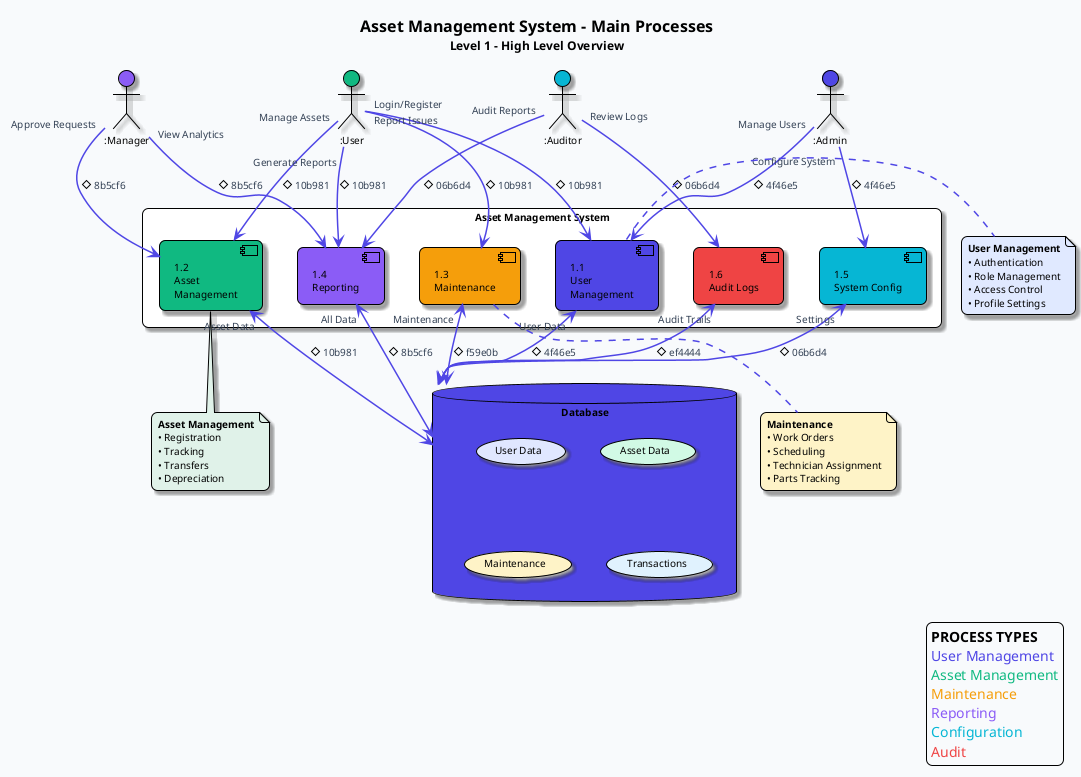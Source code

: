 @startuml Level 1 - Main Processes

' === Theme & Styling ===
!theme plain
skinparam backgroundColor #f8fafc
skinparam defaultFontName 'Segoe UI', 'Arial', sans-serif
skinparam defaultFontSize 10
skinparam roundCorner 12
skinparam shadowing true
skinparam shadowingColor #e2e8f0
skinparam shadowingDelta 3
skinparam ArrowColor #4f46e5
skinparam ArrowThickness 1.5
skinparam ArrowFontStyle normal
skinparam ArrowFontColor #334155

' === Color Palette ===
!define PRIMARY #4f46e5
!define SECONDARY #10b981
!define ACCENT #f59e0b
!define DANGER #ef4444
!define SUCCESS #10b981
!define WARNING #f59e0b
!define INFO #3b82f6
!define LIGHT #f8fafc
!define DARK #1e293b
!define BORDER #e2e8f0

' === Title ===
title
<size:16><b>Asset Management System - Main Processes</b></size>
<size:12>Level 1 - High Level Overview</size>
end title

' === Actors ===
actor ":User" as user #10b981
actor ":Admin" as admin #4f46e5
actor ":Manager" as manager #8b5cf6
actor ":Auditor" as auditor #06b6d4

' === Database ===
database "Database" as db #4f46e5 {
  (User Data) #e0e7ff
  (Asset Data) #d1fae5
  (Maintenance) #fef3c7
  (Transactions) #e0f2fe
}

' === Main Processes ===
rectangle "Asset Management System" #ffffff {
  [1.1\nUser\nManagement] as um #4f46e5
  [1.2\nAsset\nManagement] as am #10b981
  [1.3\nMaintenance] as mm #f59e0b
  [1.4\nReporting] as rep #8b5cf6
  [1.5\nSystem Config] as sc #06b6d4
  [1.6\nAudit Logs] as al #ef4444
}

' === User Flows ===
user --> um : "Login/Register" #10b981
user --> am : "Manage Assets" #10b981
user --> mm : "Report Issues" #10b981
user --> rep : "Generate Reports" #10b981

admin --> um : "Manage Users" #4f46e5
admin --> sc : "Configure System" #4f46e5

manager --> am : "Approve Requests" #8b5cf6
manager --> rep : "View Analytics" #8b5cf6

auditor --> al : "Review Logs" #06b6d4
auditor --> rep : "Audit Reports" #06b6d4

' === Data Flows ===
um <--> db : "User Data" #4f46e5
am <--> db : "Asset Data" #10b981
mm <--> db : "Maintenance" #f59e0b
rep <--> db : "All Data" #8b5cf6
sc <--> db : "Settings" #06b6d4
al <--> db : "Audit Trails" #ef4444

' === Process Details ===
note right of um #e0e9ff
  <b>User Management</b>
  • Authentication
  • Role Management
  • Access Control
  • Profile Settings
end note

note bottom of am #e0f2e9
  <b>Asset Management</b>
  • Registration
  • Tracking
  • Transfers
  • Depreciation
end note

note bottom of mm #fef3c7
  <b>Maintenance</b>
  • Work Orders
  • Scheduling
  • Technician Assignment
  • Parts Tracking
end note

' === Legend ===
legend right
  <b>PROCESS TYPES</b>
  <color:#4f46e5>User Management</color>
  <color:#10b981>Asset Management</color>
  <color:#f59e0b>Maintenance</color>
  <color:#8b5cf6>Reporting</color>
  <color:#06b6d4>Configuration</color>
  <color:#ef4444>Audit</color>
end legend

@enduml
